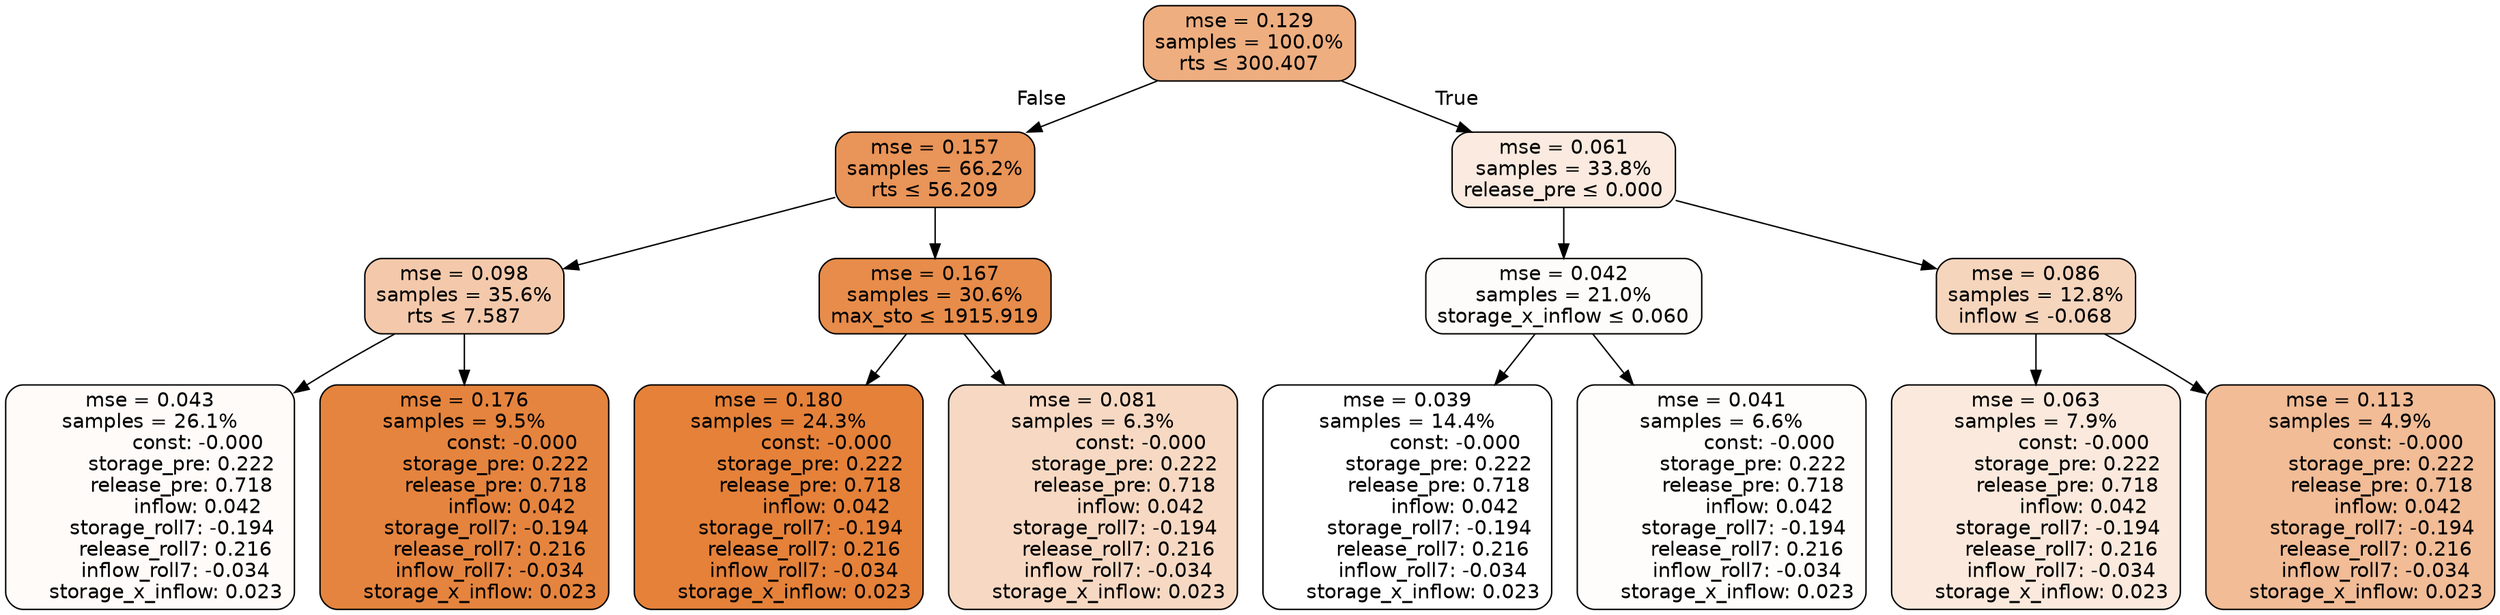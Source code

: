 digraph tree {
node [shape=rectangle, style="filled, rounded", color="black", fontname=helvetica] ;
edge [fontname=helvetica] ;
	"0" [label="mse = 0.129
samples = 100.0%
rts &le; 300.407", fillcolor="#eeae80"]
	"1" [label="mse = 0.157
samples = 66.2%
rts &le; 56.209", fillcolor="#e99458"]
	"2" [label="mse = 0.098
samples = 35.6%
rts &le; 7.587", fillcolor="#f4c9ab"]
	"3" [label="mse = 0.043
samples = 26.1%
               const: -0.000
          storage_pre: 0.222
          release_pre: 0.718
               inflow: 0.042
       storage_roll7: -0.194
        release_roll7: 0.216
        inflow_roll7: -0.034
     storage_x_inflow: 0.023", fillcolor="#fefbf9"]
	"4" [label="mse = 0.176
samples = 9.5%
               const: -0.000
          storage_pre: 0.222
          release_pre: 0.718
               inflow: 0.042
       storage_roll7: -0.194
        release_roll7: 0.216
        inflow_roll7: -0.034
     storage_x_inflow: 0.023", fillcolor="#e5843e"]
	"5" [label="mse = 0.167
samples = 30.6%
max_sto &le; 1915.919", fillcolor="#e78c4a"]
	"6" [label="mse = 0.180
samples = 24.3%
               const: -0.000
          storage_pre: 0.222
          release_pre: 0.718
               inflow: 0.042
       storage_roll7: -0.194
        release_roll7: 0.216
        inflow_roll7: -0.034
     storage_x_inflow: 0.023", fillcolor="#e58139"]
	"7" [label="mse = 0.081
samples = 6.3%
               const: -0.000
          storage_pre: 0.222
          release_pre: 0.718
               inflow: 0.042
       storage_roll7: -0.194
        release_roll7: 0.216
        inflow_roll7: -0.034
     storage_x_inflow: 0.023", fillcolor="#f7d9c3"]
	"8" [label="mse = 0.061
samples = 33.8%
release_pre &le; 0.000", fillcolor="#faeadf"]
	"9" [label="mse = 0.042
samples = 21.0%
storage_x_inflow &le; 0.060", fillcolor="#fefcfa"]
	"10" [label="mse = 0.039
samples = 14.4%
               const: -0.000
          storage_pre: 0.222
          release_pre: 0.718
               inflow: 0.042
       storage_roll7: -0.194
        release_roll7: 0.216
        inflow_roll7: -0.034
     storage_x_inflow: 0.023", fillcolor="#ffffff"]
	"11" [label="mse = 0.041
samples = 6.6%
               const: -0.000
          storage_pre: 0.222
          release_pre: 0.718
               inflow: 0.042
       storage_roll7: -0.194
        release_roll7: 0.216
        inflow_roll7: -0.034
     storage_x_inflow: 0.023", fillcolor="#fefdfc"]
	"12" [label="mse = 0.086
samples = 12.8%
inflow &le; -0.068", fillcolor="#f6d5bd"]
	"13" [label="mse = 0.063
samples = 7.9%
               const: -0.000
          storage_pre: 0.222
          release_pre: 0.718
               inflow: 0.042
       storage_roll7: -0.194
        release_roll7: 0.216
        inflow_roll7: -0.034
     storage_x_inflow: 0.023", fillcolor="#fae9dc"]
	"14" [label="mse = 0.113
samples = 4.9%
               const: -0.000
          storage_pre: 0.222
          release_pre: 0.718
               inflow: 0.042
       storage_roll7: -0.194
        release_roll7: 0.216
        inflow_roll7: -0.034
     storage_x_inflow: 0.023", fillcolor="#f1bc96"]

	"0" -> "1" [labeldistance=2.5, labelangle=45, headlabel="False"]
	"1" -> "2"
	"2" -> "3"
	"2" -> "4"
	"1" -> "5"
	"5" -> "6"
	"5" -> "7"
	"0" -> "8" [labeldistance=2.5, labelangle=-45, headlabel="True"]
	"8" -> "9"
	"9" -> "10"
	"9" -> "11"
	"8" -> "12"
	"12" -> "13"
	"12" -> "14"
}